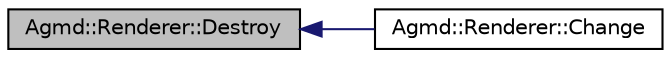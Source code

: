 digraph "Agmd::Renderer::Destroy"
{
  edge [fontname="Helvetica",fontsize="10",labelfontname="Helvetica",labelfontsize="10"];
  node [fontname="Helvetica",fontsize="10",shape=record];
  rankdir="LR";
  Node1 [label="Agmd::Renderer::Destroy",height=0.2,width=0.4,color="black", fillcolor="grey75", style="filled" fontcolor="black"];
  Node1 -> Node2 [dir="back",color="midnightblue",fontsize="10",style="solid",fontname="Helvetica"];
  Node2 [label="Agmd::Renderer::Change",height=0.2,width=0.4,color="black", fillcolor="white", style="filled",URL="$class_agmd_1_1_renderer.html#aed78815eab2f615a39f737104cf0eebe"];
}
